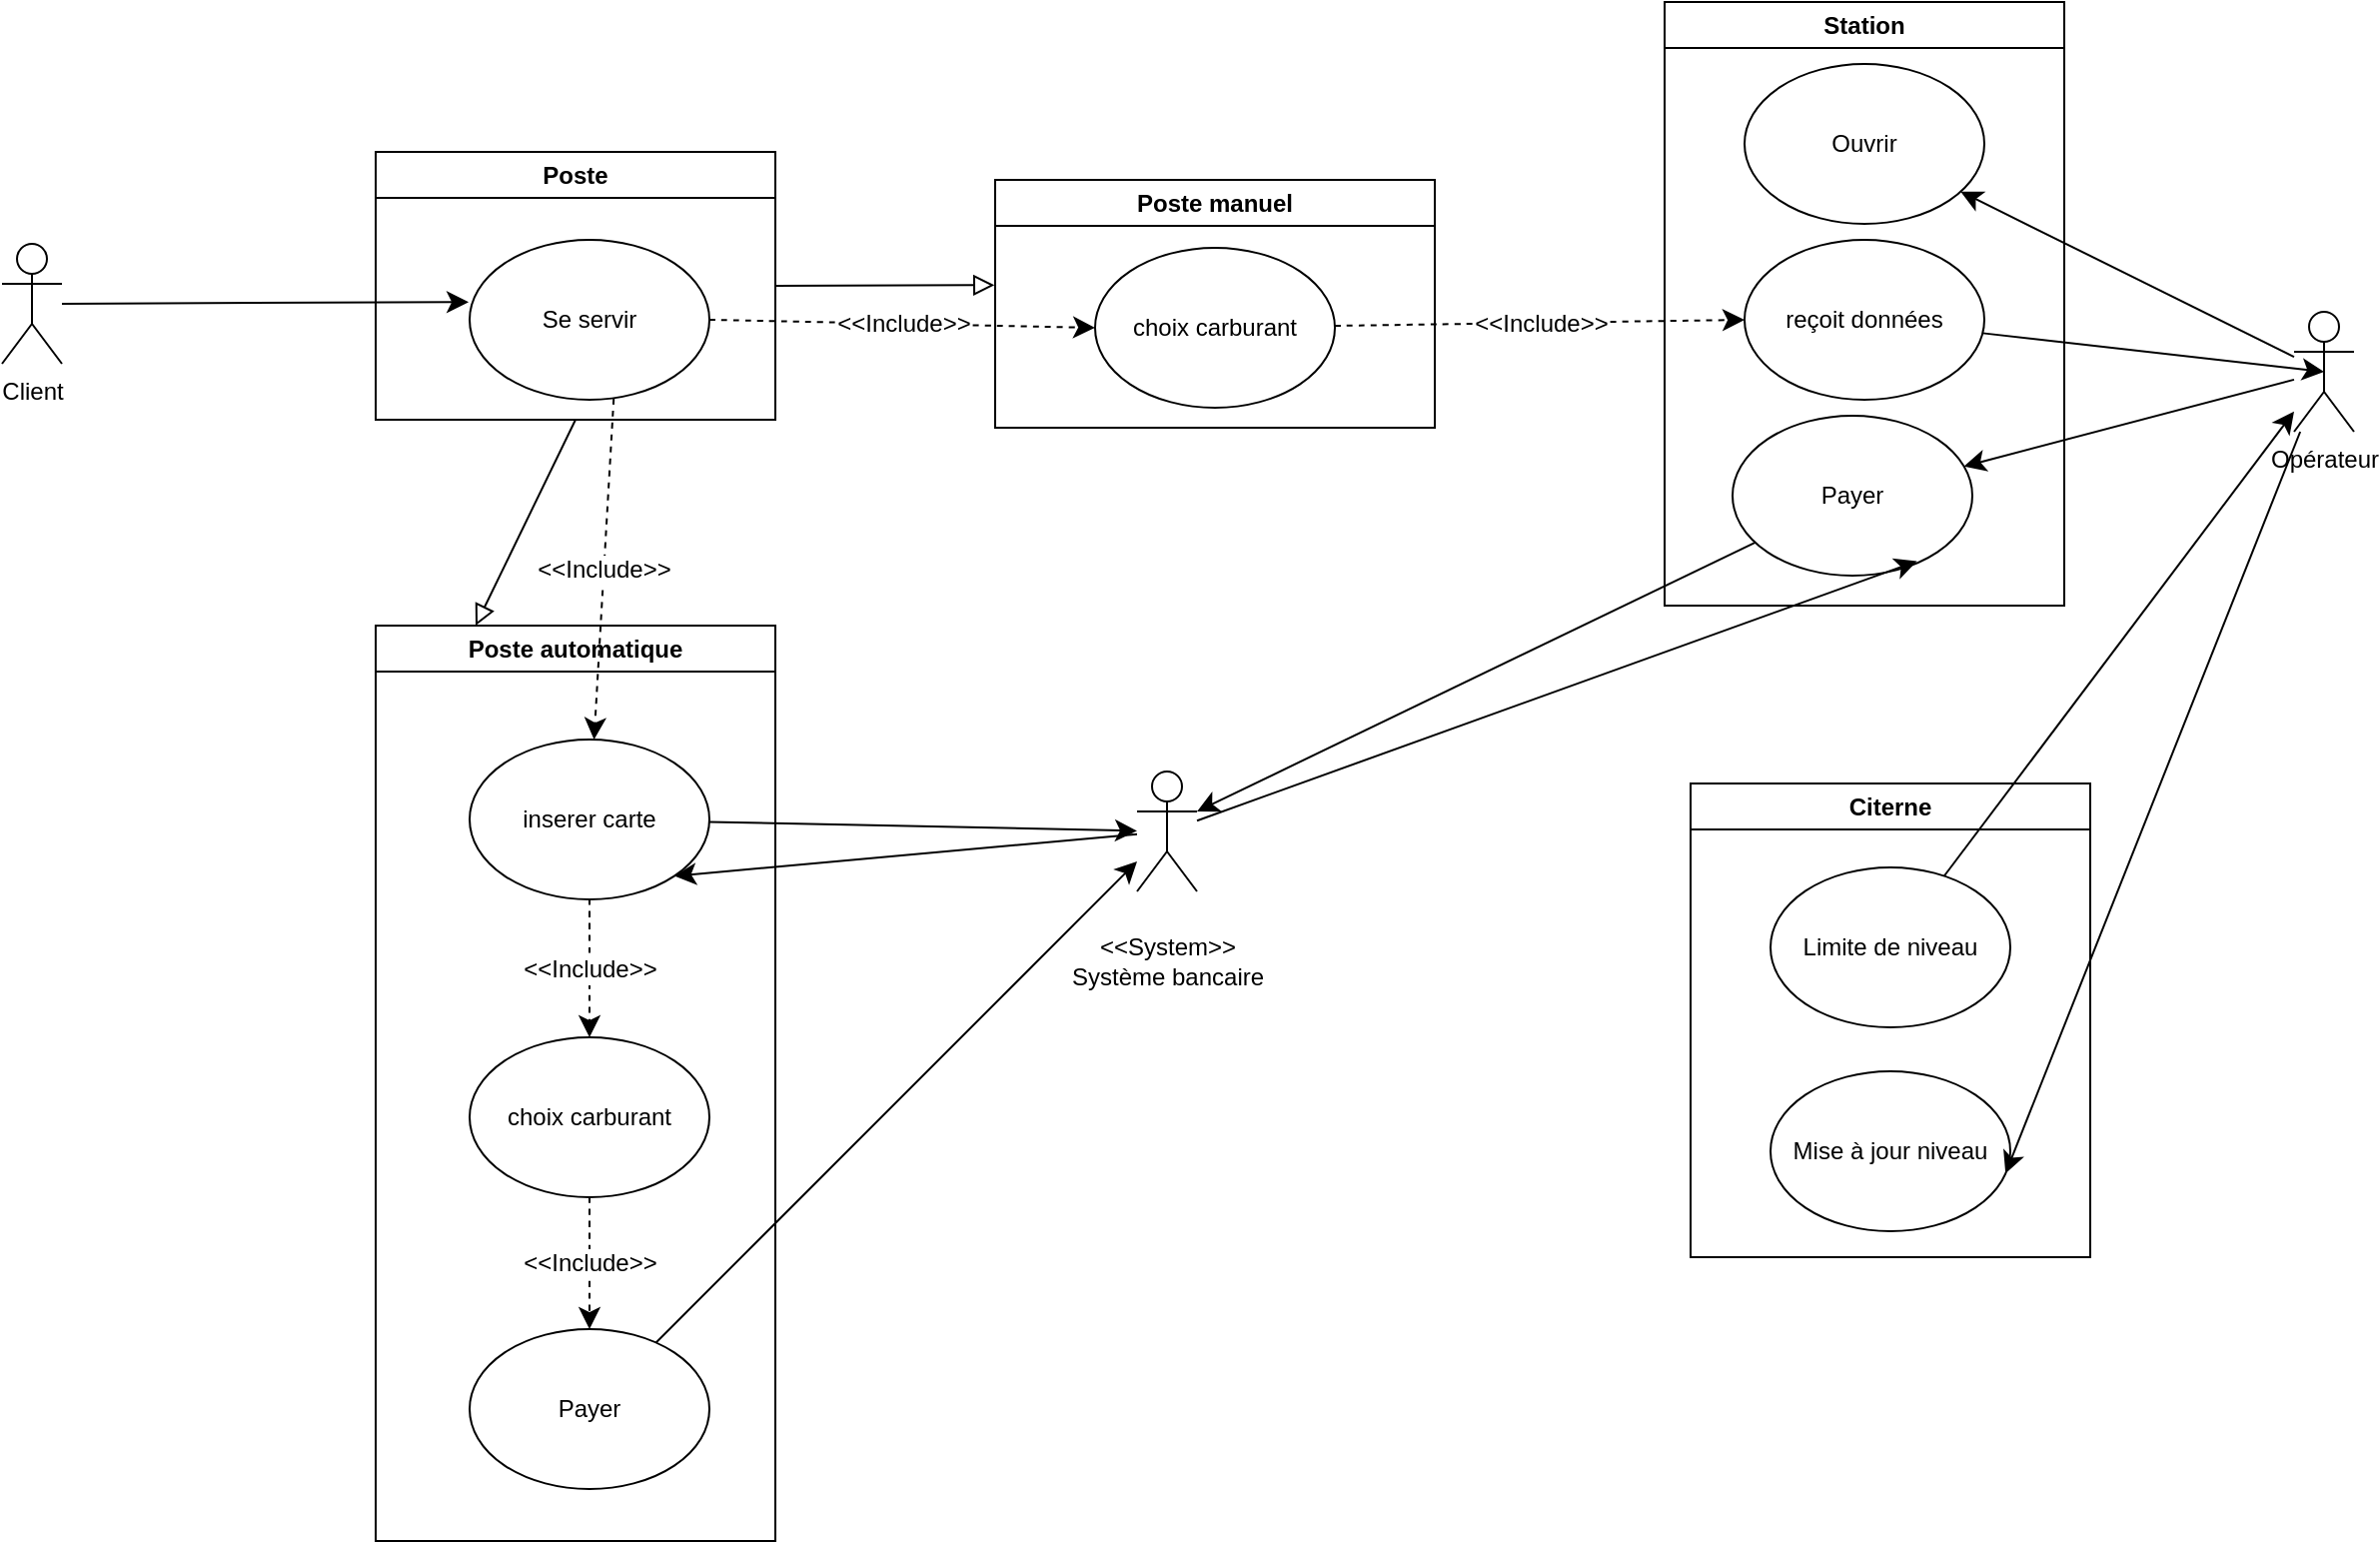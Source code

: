 <mxfile version="24.4.4" type="github">
  <diagram name="Page-1" id="21vEUviO_0k92Qmq46M9">
    <mxGraphModel dx="2234" dy="1168" grid="0" gridSize="10" guides="1" tooltips="1" connect="1" arrows="1" fold="1" page="0" pageScale="1" pageWidth="827" pageHeight="1169" math="0" shadow="0">
      <root>
        <mxCell id="0" />
        <mxCell id="1" parent="0" />
        <mxCell id="yiwpe0hT6fq-2XqB7yaG-16" value="Poste automatique" style="swimlane;whiteSpace=wrap;html=1;" vertex="1" parent="1">
          <mxGeometry x="-286" y="56" width="200" height="458" as="geometry" />
        </mxCell>
        <mxCell id="yiwpe0hT6fq-2XqB7yaG-23" value="inserer carte" style="ellipse;whiteSpace=wrap;html=1;" vertex="1" parent="yiwpe0hT6fq-2XqB7yaG-16">
          <mxGeometry x="47" y="57" width="120" height="80" as="geometry" />
        </mxCell>
        <mxCell id="yiwpe0hT6fq-2XqB7yaG-25" value="choix carburant" style="ellipse;whiteSpace=wrap;html=1;" vertex="1" parent="yiwpe0hT6fq-2XqB7yaG-16">
          <mxGeometry x="47" y="206" width="120" height="80" as="geometry" />
        </mxCell>
        <mxCell id="yiwpe0hT6fq-2XqB7yaG-27" value="Payer" style="ellipse;whiteSpace=wrap;html=1;" vertex="1" parent="yiwpe0hT6fq-2XqB7yaG-16">
          <mxGeometry x="47" y="352" width="120" height="80" as="geometry" />
        </mxCell>
        <mxCell id="yiwpe0hT6fq-2XqB7yaG-76" value="" style="endArrow=classic;html=1;rounded=0;fontSize=12;startSize=8;endSize=8;curved=1;exitX=0.5;exitY=1;exitDx=0;exitDy=0;dashed=1;entryX=0.5;entryY=0;entryDx=0;entryDy=0;" edge="1" parent="yiwpe0hT6fq-2XqB7yaG-16" source="yiwpe0hT6fq-2XqB7yaG-23" target="yiwpe0hT6fq-2XqB7yaG-25">
          <mxGeometry relative="1" as="geometry">
            <mxPoint x="105" y="137" as="sourcePoint" />
            <mxPoint x="95" y="307" as="targetPoint" />
          </mxGeometry>
        </mxCell>
        <mxCell id="yiwpe0hT6fq-2XqB7yaG-77" value="&amp;lt;&amp;lt;Include&amp;gt;&amp;gt;" style="edgeLabel;resizable=0;html=1;fontSize=12;;align=center;verticalAlign=middle;" connectable="0" vertex="1" parent="yiwpe0hT6fq-2XqB7yaG-76">
          <mxGeometry relative="1" as="geometry" />
        </mxCell>
        <mxCell id="yiwpe0hT6fq-2XqB7yaG-78" value="" style="endArrow=classic;html=1;rounded=0;fontSize=12;startSize=8;endSize=8;curved=1;exitX=0.5;exitY=1;exitDx=0;exitDy=0;dashed=1;entryX=0.5;entryY=0;entryDx=0;entryDy=0;" edge="1" parent="yiwpe0hT6fq-2XqB7yaG-16" source="yiwpe0hT6fq-2XqB7yaG-25" target="yiwpe0hT6fq-2XqB7yaG-27">
          <mxGeometry relative="1" as="geometry">
            <mxPoint x="117" y="147" as="sourcePoint" />
            <mxPoint x="117" y="216" as="targetPoint" />
          </mxGeometry>
        </mxCell>
        <mxCell id="yiwpe0hT6fq-2XqB7yaG-79" value="&amp;lt;&amp;lt;Include&amp;gt;&amp;gt;" style="edgeLabel;resizable=0;html=1;fontSize=12;;align=center;verticalAlign=middle;" connectable="0" vertex="1" parent="yiwpe0hT6fq-2XqB7yaG-78">
          <mxGeometry relative="1" as="geometry" />
        </mxCell>
        <mxCell id="yiwpe0hT6fq-2XqB7yaG-58" style="edgeStyle=none;curved=1;rounded=0;orthogonalLoop=1;jettySize=auto;html=1;entryX=-0.004;entryY=0.389;entryDx=0;entryDy=0;fontSize=12;startSize=8;endSize=8;entryPerimeter=0;" edge="1" parent="1" source="yiwpe0hT6fq-2XqB7yaG-19" target="yiwpe0hT6fq-2XqB7yaG-7">
          <mxGeometry relative="1" as="geometry" />
        </mxCell>
        <mxCell id="yiwpe0hT6fq-2XqB7yaG-19" value="Client" style="shape=umlActor;verticalLabelPosition=bottom;verticalAlign=top;html=1;outlineConnect=0;" vertex="1" parent="1">
          <mxGeometry x="-473" y="-135" width="30" height="60" as="geometry" />
        </mxCell>
        <mxCell id="yiwpe0hT6fq-2XqB7yaG-30" value="Poste manuel" style="swimlane;whiteSpace=wrap;html=1;" vertex="1" parent="1">
          <mxGeometry x="24" y="-167" width="220" height="124" as="geometry" />
        </mxCell>
        <mxCell id="yiwpe0hT6fq-2XqB7yaG-33" value="choix carburant" style="ellipse;whiteSpace=wrap;html=1;" vertex="1" parent="yiwpe0hT6fq-2XqB7yaG-30">
          <mxGeometry x="50" y="34" width="120" height="80" as="geometry" />
        </mxCell>
        <mxCell id="yiwpe0hT6fq-2XqB7yaG-82" value="" style="endArrow=classic;html=1;rounded=0;fontSize=12;startSize=8;endSize=8;curved=1;exitX=0.601;exitY=0.994;exitDx=0;exitDy=0;exitPerimeter=0;dashed=1;entryX=0;entryY=0.5;entryDx=0;entryDy=0;" edge="1" parent="yiwpe0hT6fq-2XqB7yaG-30" target="yiwpe0hT6fq-2XqB7yaG-36">
          <mxGeometry relative="1" as="geometry">
            <mxPoint x="170" y="73" as="sourcePoint" />
            <mxPoint x="160" y="243" as="targetPoint" />
          </mxGeometry>
        </mxCell>
        <mxCell id="yiwpe0hT6fq-2XqB7yaG-83" value="&amp;lt;&amp;lt;Include&amp;gt;&amp;gt;" style="edgeLabel;resizable=0;html=1;fontSize=12;;align=center;verticalAlign=middle;" connectable="0" vertex="1" parent="yiwpe0hT6fq-2XqB7yaG-82">
          <mxGeometry relative="1" as="geometry" />
        </mxCell>
        <mxCell id="yiwpe0hT6fq-2XqB7yaG-35" value="Station" style="swimlane;whiteSpace=wrap;html=1;" vertex="1" parent="1">
          <mxGeometry x="359" y="-256" width="200" height="302" as="geometry" />
        </mxCell>
        <mxCell id="yiwpe0hT6fq-2XqB7yaG-36" value="reçoit données" style="ellipse;whiteSpace=wrap;html=1;" vertex="1" parent="yiwpe0hT6fq-2XqB7yaG-35">
          <mxGeometry x="40" y="119" width="120" height="80" as="geometry" />
        </mxCell>
        <mxCell id="yiwpe0hT6fq-2XqB7yaG-46" value="Payer" style="ellipse;whiteSpace=wrap;html=1;" vertex="1" parent="yiwpe0hT6fq-2XqB7yaG-35">
          <mxGeometry x="33.995" y="207" width="120" height="80" as="geometry" />
        </mxCell>
        <mxCell id="yiwpe0hT6fq-2XqB7yaG-57" value="Ouvrir" style="ellipse;whiteSpace=wrap;html=1;" vertex="1" parent="yiwpe0hT6fq-2XqB7yaG-35">
          <mxGeometry x="40" y="31" width="120" height="80" as="geometry" />
        </mxCell>
        <mxCell id="yiwpe0hT6fq-2XqB7yaG-45" style="edgeStyle=none;curved=1;rounded=0;orthogonalLoop=1;jettySize=auto;html=1;fontSize=12;startSize=8;endSize=8;" edge="1" parent="1" source="yiwpe0hT6fq-2XqB7yaG-38" target="yiwpe0hT6fq-2XqB7yaG-46">
          <mxGeometry relative="1" as="geometry">
            <mxPoint x="509.615" y="20" as="targetPoint" />
          </mxGeometry>
        </mxCell>
        <mxCell id="yiwpe0hT6fq-2XqB7yaG-38" value="Opérateur" style="shape=umlActor;verticalLabelPosition=bottom;verticalAlign=top;html=1;outlineConnect=0;" vertex="1" parent="1">
          <mxGeometry x="674" y="-101" width="30" height="60" as="geometry" />
        </mxCell>
        <mxCell id="yiwpe0hT6fq-2XqB7yaG-41" style="edgeStyle=none;curved=1;rounded=0;orthogonalLoop=1;jettySize=auto;html=1;entryX=1;entryY=1;entryDx=0;entryDy=0;fontSize=12;startSize=8;endSize=8;" edge="1" parent="1" source="yiwpe0hT6fq-2XqB7yaG-39" target="yiwpe0hT6fq-2XqB7yaG-23">
          <mxGeometry relative="1" as="geometry" />
        </mxCell>
        <mxCell id="yiwpe0hT6fq-2XqB7yaG-39" value="&lt;div&gt;&lt;br&gt;&lt;/div&gt;&lt;div&gt;&amp;lt;&amp;lt;System&amp;gt;&amp;gt;&lt;br&gt;&lt;/div&gt;&lt;div&gt;Système bancaire&lt;/div&gt;&lt;div&gt;&lt;br&gt;&lt;/div&gt;" style="shape=umlActor;verticalLabelPosition=bottom;verticalAlign=top;html=1;outlineConnect=0;" vertex="1" parent="1">
          <mxGeometry x="95" y="129" width="30" height="60" as="geometry" />
        </mxCell>
        <mxCell id="yiwpe0hT6fq-2XqB7yaG-40" style="edgeStyle=none;curved=1;rounded=0;orthogonalLoop=1;jettySize=auto;html=1;fontSize=12;startSize=8;endSize=8;" edge="1" parent="1" source="yiwpe0hT6fq-2XqB7yaG-23" target="yiwpe0hT6fq-2XqB7yaG-39">
          <mxGeometry relative="1" as="geometry" />
        </mxCell>
        <mxCell id="yiwpe0hT6fq-2XqB7yaG-42" style="edgeStyle=none;curved=1;rounded=0;orthogonalLoop=1;jettySize=auto;html=1;fontSize=12;startSize=8;endSize=8;" edge="1" parent="1" source="yiwpe0hT6fq-2XqB7yaG-27" target="yiwpe0hT6fq-2XqB7yaG-39">
          <mxGeometry relative="1" as="geometry" />
        </mxCell>
        <mxCell id="yiwpe0hT6fq-2XqB7yaG-43" style="edgeStyle=none;curved=1;rounded=0;orthogonalLoop=1;jettySize=auto;html=1;entryX=0.5;entryY=0.5;entryDx=0;entryDy=0;entryPerimeter=0;fontSize=12;startSize=8;endSize=8;" edge="1" parent="1" source="yiwpe0hT6fq-2XqB7yaG-36" target="yiwpe0hT6fq-2XqB7yaG-38">
          <mxGeometry relative="1" as="geometry" />
        </mxCell>
        <mxCell id="yiwpe0hT6fq-2XqB7yaG-47" style="edgeStyle=none;curved=1;rounded=0;orthogonalLoop=1;jettySize=auto;html=1;entryX=1;entryY=0.333;entryDx=0;entryDy=0;entryPerimeter=0;fontSize=12;startSize=8;endSize=8;" edge="1" parent="1" source="yiwpe0hT6fq-2XqB7yaG-46" target="yiwpe0hT6fq-2XqB7yaG-39">
          <mxGeometry relative="1" as="geometry" />
        </mxCell>
        <mxCell id="yiwpe0hT6fq-2XqB7yaG-49" style="edgeStyle=none;curved=1;rounded=0;orthogonalLoop=1;jettySize=auto;html=1;entryX=0.769;entryY=0.91;entryDx=0;entryDy=0;entryPerimeter=0;fontSize=12;startSize=8;endSize=8;" edge="1" parent="1" source="yiwpe0hT6fq-2XqB7yaG-39" target="yiwpe0hT6fq-2XqB7yaG-46">
          <mxGeometry relative="1" as="geometry" />
        </mxCell>
        <mxCell id="yiwpe0hT6fq-2XqB7yaG-51" value="Citerne" style="swimlane;whiteSpace=wrap;html=1;" vertex="1" parent="1">
          <mxGeometry x="372" y="135" width="200" height="237" as="geometry" />
        </mxCell>
        <mxCell id="yiwpe0hT6fq-2XqB7yaG-53" value="Limite de niveau" style="ellipse;whiteSpace=wrap;html=1;" vertex="1" parent="yiwpe0hT6fq-2XqB7yaG-51">
          <mxGeometry x="40" y="42" width="120" height="80" as="geometry" />
        </mxCell>
        <mxCell id="yiwpe0hT6fq-2XqB7yaG-55" value="Mise à jour niveau" style="ellipse;whiteSpace=wrap;html=1;" vertex="1" parent="yiwpe0hT6fq-2XqB7yaG-51">
          <mxGeometry x="40" y="144" width="120" height="80" as="geometry" />
        </mxCell>
        <mxCell id="yiwpe0hT6fq-2XqB7yaG-54" style="edgeStyle=none;curved=1;rounded=0;orthogonalLoop=1;jettySize=auto;html=1;fontSize=12;startSize=8;endSize=8;" edge="1" parent="1" source="yiwpe0hT6fq-2XqB7yaG-53" target="yiwpe0hT6fq-2XqB7yaG-38">
          <mxGeometry relative="1" as="geometry" />
        </mxCell>
        <mxCell id="yiwpe0hT6fq-2XqB7yaG-56" style="edgeStyle=none;curved=1;rounded=0;orthogonalLoop=1;jettySize=auto;html=1;entryX=0.98;entryY=0.639;entryDx=0;entryDy=0;entryPerimeter=0;fontSize=12;startSize=8;endSize=8;" edge="1" parent="1" source="yiwpe0hT6fq-2XqB7yaG-38" target="yiwpe0hT6fq-2XqB7yaG-55">
          <mxGeometry relative="1" as="geometry" />
        </mxCell>
        <mxCell id="yiwpe0hT6fq-2XqB7yaG-44" style="edgeStyle=none;curved=1;rounded=0;orthogonalLoop=1;jettySize=auto;html=1;fontSize=12;startSize=8;endSize=8;" edge="1" parent="1" source="yiwpe0hT6fq-2XqB7yaG-38" target="yiwpe0hT6fq-2XqB7yaG-57">
          <mxGeometry relative="1" as="geometry">
            <mxPoint x="542.997" y="-247.002" as="targetPoint" />
            <mxPoint x="666.38" y="-199.861" as="sourcePoint" />
          </mxGeometry>
        </mxCell>
        <mxCell id="yiwpe0hT6fq-2XqB7yaG-69" style="edgeStyle=none;curved=1;rounded=0;orthogonalLoop=1;jettySize=auto;html=1;exitX=1;exitY=0.5;exitDx=0;exitDy=0;fontSize=12;startSize=8;endSize=8;endArrow=block;endFill=0;" edge="1" parent="1" source="yiwpe0hT6fq-2XqB7yaG-60">
          <mxGeometry relative="1" as="geometry">
            <mxPoint x="23.632" y="-114.368" as="targetPoint" />
          </mxGeometry>
        </mxCell>
        <mxCell id="yiwpe0hT6fq-2XqB7yaG-60" value="Poste" style="swimlane;whiteSpace=wrap;html=1;" vertex="1" parent="1">
          <mxGeometry x="-286" y="-181" width="200" height="134" as="geometry" />
        </mxCell>
        <mxCell id="yiwpe0hT6fq-2XqB7yaG-7" value="Se servir" style="ellipse;whiteSpace=wrap;html=1;" vertex="1" parent="yiwpe0hT6fq-2XqB7yaG-60">
          <mxGeometry x="47" y="44" width="120" height="80" as="geometry" />
        </mxCell>
        <mxCell id="yiwpe0hT6fq-2XqB7yaG-70" style="edgeStyle=none;curved=1;rounded=0;orthogonalLoop=1;jettySize=auto;html=1;exitX=0.5;exitY=1;exitDx=0;exitDy=0;fontSize=12;startSize=8;endSize=8;endArrow=block;endFill=0;entryX=0.25;entryY=0;entryDx=0;entryDy=0;" edge="1" parent="1" source="yiwpe0hT6fq-2XqB7yaG-60" target="yiwpe0hT6fq-2XqB7yaG-16">
          <mxGeometry relative="1" as="geometry">
            <mxPoint x="-88.368" y="-30.998" as="targetPoint" />
            <mxPoint x="-198" y="-30.63" as="sourcePoint" />
          </mxGeometry>
        </mxCell>
        <mxCell id="yiwpe0hT6fq-2XqB7yaG-74" value="" style="endArrow=classic;html=1;rounded=0;fontSize=12;startSize=8;endSize=8;curved=1;exitX=0.601;exitY=0.994;exitDx=0;exitDy=0;exitPerimeter=0;dashed=1;" edge="1" parent="1" source="yiwpe0hT6fq-2XqB7yaG-7" target="yiwpe0hT6fq-2XqB7yaG-23">
          <mxGeometry relative="1" as="geometry">
            <mxPoint x="219" y="56" as="sourcePoint" />
            <mxPoint x="319" y="56" as="targetPoint" />
          </mxGeometry>
        </mxCell>
        <mxCell id="yiwpe0hT6fq-2XqB7yaG-75" value="&amp;lt;&amp;lt;Include&amp;gt;&amp;gt;" style="edgeLabel;resizable=0;html=1;fontSize=12;;align=center;verticalAlign=middle;" connectable="0" vertex="1" parent="yiwpe0hT6fq-2XqB7yaG-74">
          <mxGeometry relative="1" as="geometry" />
        </mxCell>
        <mxCell id="yiwpe0hT6fq-2XqB7yaG-80" value="" style="endArrow=classic;html=1;rounded=0;fontSize=12;startSize=8;endSize=8;curved=1;dashed=1;exitX=1;exitY=0.5;exitDx=0;exitDy=0;entryX=0;entryY=0.5;entryDx=0;entryDy=0;" edge="1" parent="1" source="yiwpe0hT6fq-2XqB7yaG-7" target="yiwpe0hT6fq-2XqB7yaG-33">
          <mxGeometry relative="1" as="geometry">
            <mxPoint x="11" y="29" as="sourcePoint" />
            <mxPoint x="-167" y="123" as="targetPoint" />
          </mxGeometry>
        </mxCell>
        <mxCell id="yiwpe0hT6fq-2XqB7yaG-81" value="&amp;lt;&amp;lt;Include&amp;gt;&amp;gt;" style="edgeLabel;resizable=0;html=1;fontSize=12;;align=center;verticalAlign=middle;" connectable="0" vertex="1" parent="yiwpe0hT6fq-2XqB7yaG-80">
          <mxGeometry relative="1" as="geometry" />
        </mxCell>
      </root>
    </mxGraphModel>
  </diagram>
</mxfile>
